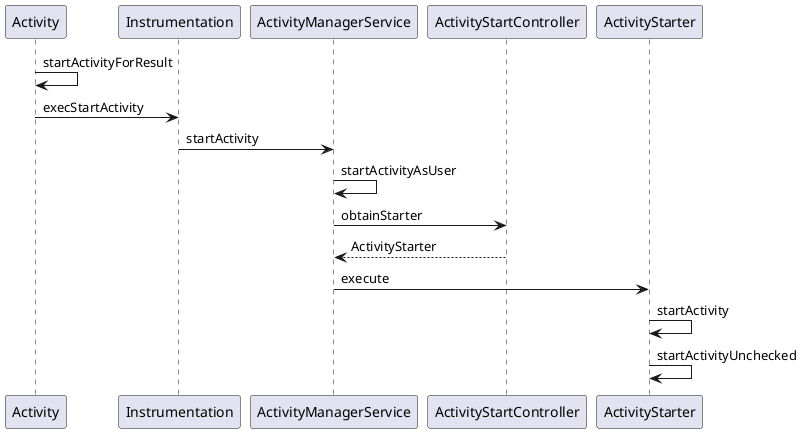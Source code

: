 @startuml
Activity -> Activity: startActivityForResult
Activity -> Instrumentation:execStartActivity
Instrumentation -> ActivityManagerService: startActivity
ActivityManagerService -> ActivityManagerService: startActivityAsUser
ActivityManagerService -> ActivityStartController: obtainStarter
ActivityStartController --> ActivityManagerService: ActivityStarter
ActivityManagerService -> ActivityStarter: execute
ActivityStarter -> ActivityStarter: startActivity
ActivityStarter -> ActivityStarter: startActivityUnchecked
@enduml